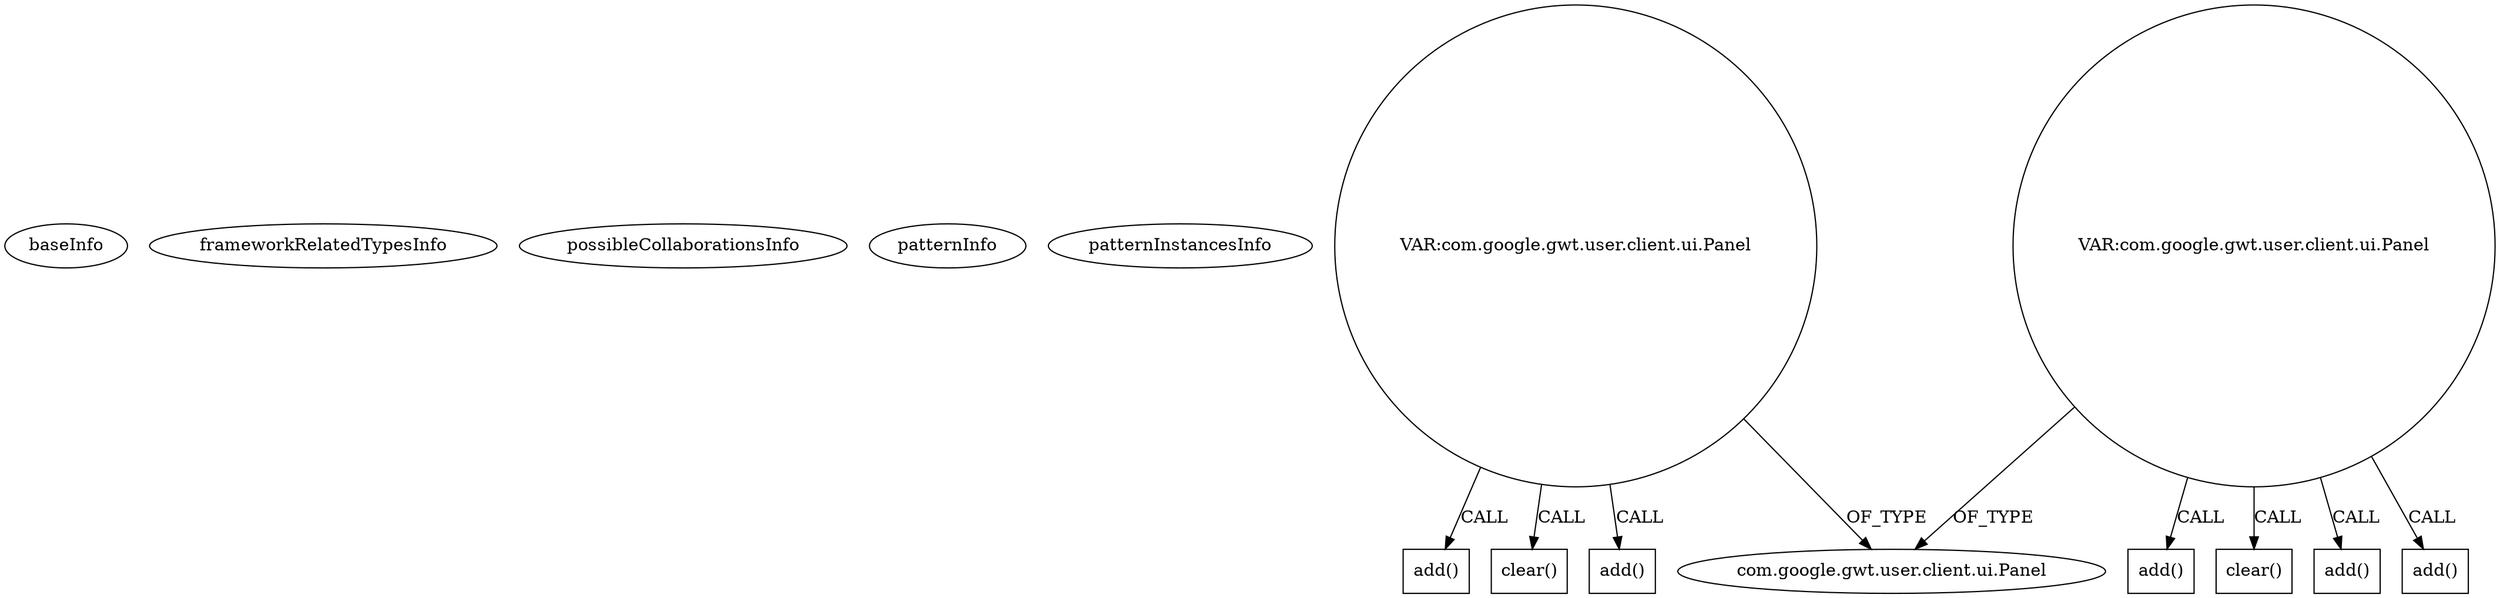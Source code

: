digraph {
baseInfo[graphId=364,category="pattern",isAnonymous=false,possibleRelation=false]
frameworkRelatedTypesInfo[]
possibleCollaborationsInfo[]
patternInfo[frequency=2.0,patternRootClient=null]
patternInstancesInfo[0="nakaken0629-mezamashimailgwt~/nakaken0629-mezamashimailgwt/mezamashimailgwt-master/mezamashimailgwt/src/com/appspot/mezamashimailgwt/client/Mezamashimailgwt.java~void onClick(com.google.gwt.event.dom.client.ClickEvent)~4118",1="woox-serverapp~/woox-serverapp/serverapp-master/src/wooxes/net/client/Serverapp.java~Serverapp~4647"]
5[label="com.google.gwt.user.client.ui.Panel",vertexType="FRAMEWORK_CLASS_TYPE",isFrameworkType=false]
25[label="VAR:com.google.gwt.user.client.ui.Panel",vertexType="VARIABLE_EXPRESION",isFrameworkType=false,shape=circle]
40[label="add()",vertexType="INSIDE_CALL",isFrameworkType=false,shape=box]
3[label="VAR:com.google.gwt.user.client.ui.Panel",vertexType="VARIABLE_EXPRESION",isFrameworkType=false,shape=circle]
17[label="add()",vertexType="INSIDE_CALL",isFrameworkType=false,shape=box]
56[label="add()",vertexType="INSIDE_CALL",isFrameworkType=false,shape=box]
12[label="add()",vertexType="INSIDE_CALL",isFrameworkType=false,shape=box]
7[label="add()",vertexType="INSIDE_CALL",isFrameworkType=false,shape=box]
26[label="clear()",vertexType="INSIDE_CALL",isFrameworkType=false,shape=box]
4[label="clear()",vertexType="INSIDE_CALL",isFrameworkType=false,shape=box]
3->5[label="OF_TYPE"]
25->56[label="CALL"]
25->26[label="CALL"]
3->4[label="CALL"]
25->5[label="OF_TYPE"]
3->7[label="CALL"]
3->12[label="CALL"]
3->17[label="CALL"]
25->40[label="CALL"]
}
